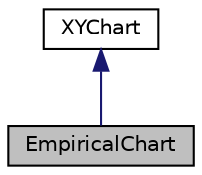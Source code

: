 digraph "EmpiricalChart"
{
 // INTERACTIVE_SVG=YES
  bgcolor="transparent";
  edge [fontname="Helvetica",fontsize="10",labelfontname="Helvetica",labelfontsize="10"];
  node [fontname="Helvetica",fontsize="10",shape=record];
  Node0 [label="EmpiricalChart",height=0.2,width=0.4,color="black", fillcolor="grey75", style="filled", fontcolor="black"];
  Node1 -> Node0 [dir="back",color="midnightblue",fontsize="10",style="solid",fontname="Helvetica"];
  Node1 [label="XYChart",height=0.2,width=0.4,color="black",URL="$d9/d14/classumontreal_1_1ssj_1_1charts_1_1XYChart.html",tooltip="This class provides tools to create charts from data in a simple way. "];
}
